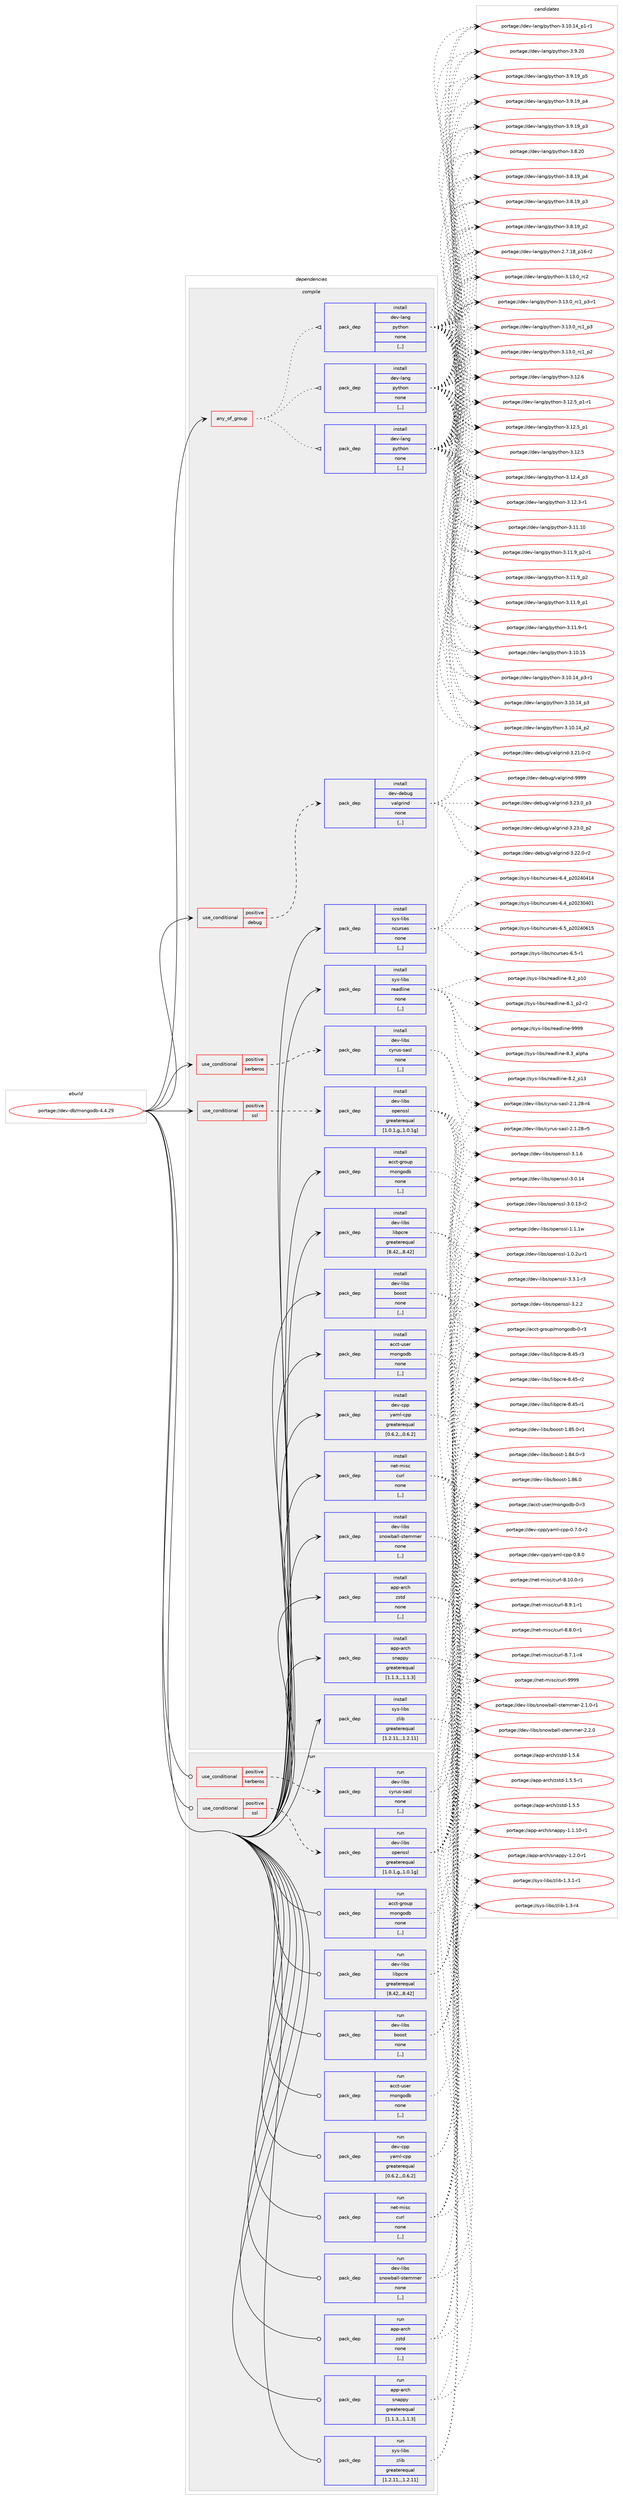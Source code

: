 digraph prolog {

# *************
# Graph options
# *************

newrank=true;
concentrate=true;
compound=true;
graph [rankdir=LR,fontname=Helvetica,fontsize=10,ranksep=1.5];#, ranksep=2.5, nodesep=0.2];
edge  [arrowhead=vee];
node  [fontname=Helvetica,fontsize=10];

# **********
# The ebuild
# **********

subgraph cluster_leftcol {
color=gray;
label=<<i>ebuild</i>>;
id [label="portage://dev-db/mongodb-4.4.29", color=red, width=4, href="../dev-db/mongodb-4.4.29.svg"];
}

# ****************
# The dependencies
# ****************

subgraph cluster_midcol {
color=gray;
label=<<i>dependencies</i>>;
subgraph cluster_compile {
fillcolor="#eeeeee";
style=filled;
label=<<i>compile</i>>;
subgraph any4235 {
dependency561115 [label=<<TABLE BORDER="0" CELLBORDER="1" CELLSPACING="0" CELLPADDING="4"><TR><TD CELLPADDING="10">any_of_group</TD></TR></TABLE>>, shape=none, color=red];subgraph pack408961 {
dependency561116 [label=<<TABLE BORDER="0" CELLBORDER="1" CELLSPACING="0" CELLPADDING="4" WIDTH="220"><TR><TD ROWSPAN="6" CELLPADDING="30">pack_dep</TD></TR><TR><TD WIDTH="110">install</TD></TR><TR><TD>dev-lang</TD></TR><TR><TD>python</TD></TR><TR><TD>none</TD></TR><TR><TD>[,,]</TD></TR></TABLE>>, shape=none, color=blue];
}
dependency561115:e -> dependency561116:w [weight=20,style="dotted",arrowhead="oinv"];
subgraph pack408962 {
dependency561117 [label=<<TABLE BORDER="0" CELLBORDER="1" CELLSPACING="0" CELLPADDING="4" WIDTH="220"><TR><TD ROWSPAN="6" CELLPADDING="30">pack_dep</TD></TR><TR><TD WIDTH="110">install</TD></TR><TR><TD>dev-lang</TD></TR><TR><TD>python</TD></TR><TR><TD>none</TD></TR><TR><TD>[,,]</TD></TR></TABLE>>, shape=none, color=blue];
}
dependency561115:e -> dependency561117:w [weight=20,style="dotted",arrowhead="oinv"];
subgraph pack408963 {
dependency561118 [label=<<TABLE BORDER="0" CELLBORDER="1" CELLSPACING="0" CELLPADDING="4" WIDTH="220"><TR><TD ROWSPAN="6" CELLPADDING="30">pack_dep</TD></TR><TR><TD WIDTH="110">install</TD></TR><TR><TD>dev-lang</TD></TR><TR><TD>python</TD></TR><TR><TD>none</TD></TR><TR><TD>[,,]</TD></TR></TABLE>>, shape=none, color=blue];
}
dependency561115:e -> dependency561118:w [weight=20,style="dotted",arrowhead="oinv"];
}
id:e -> dependency561115:w [weight=20,style="solid",arrowhead="vee"];
subgraph cond147619 {
dependency561119 [label=<<TABLE BORDER="0" CELLBORDER="1" CELLSPACING="0" CELLPADDING="4"><TR><TD ROWSPAN="3" CELLPADDING="10">use_conditional</TD></TR><TR><TD>positive</TD></TR><TR><TD>debug</TD></TR></TABLE>>, shape=none, color=red];
subgraph pack408964 {
dependency561120 [label=<<TABLE BORDER="0" CELLBORDER="1" CELLSPACING="0" CELLPADDING="4" WIDTH="220"><TR><TD ROWSPAN="6" CELLPADDING="30">pack_dep</TD></TR><TR><TD WIDTH="110">install</TD></TR><TR><TD>dev-debug</TD></TR><TR><TD>valgrind</TD></TR><TR><TD>none</TD></TR><TR><TD>[,,]</TD></TR></TABLE>>, shape=none, color=blue];
}
dependency561119:e -> dependency561120:w [weight=20,style="dashed",arrowhead="vee"];
}
id:e -> dependency561119:w [weight=20,style="solid",arrowhead="vee"];
subgraph cond147620 {
dependency561121 [label=<<TABLE BORDER="0" CELLBORDER="1" CELLSPACING="0" CELLPADDING="4"><TR><TD ROWSPAN="3" CELLPADDING="10">use_conditional</TD></TR><TR><TD>positive</TD></TR><TR><TD>kerberos</TD></TR></TABLE>>, shape=none, color=red];
subgraph pack408965 {
dependency561122 [label=<<TABLE BORDER="0" CELLBORDER="1" CELLSPACING="0" CELLPADDING="4" WIDTH="220"><TR><TD ROWSPAN="6" CELLPADDING="30">pack_dep</TD></TR><TR><TD WIDTH="110">install</TD></TR><TR><TD>dev-libs</TD></TR><TR><TD>cyrus-sasl</TD></TR><TR><TD>none</TD></TR><TR><TD>[,,]</TD></TR></TABLE>>, shape=none, color=blue];
}
dependency561121:e -> dependency561122:w [weight=20,style="dashed",arrowhead="vee"];
}
id:e -> dependency561121:w [weight=20,style="solid",arrowhead="vee"];
subgraph cond147621 {
dependency561123 [label=<<TABLE BORDER="0" CELLBORDER="1" CELLSPACING="0" CELLPADDING="4"><TR><TD ROWSPAN="3" CELLPADDING="10">use_conditional</TD></TR><TR><TD>positive</TD></TR><TR><TD>ssl</TD></TR></TABLE>>, shape=none, color=red];
subgraph pack408966 {
dependency561124 [label=<<TABLE BORDER="0" CELLBORDER="1" CELLSPACING="0" CELLPADDING="4" WIDTH="220"><TR><TD ROWSPAN="6" CELLPADDING="30">pack_dep</TD></TR><TR><TD WIDTH="110">install</TD></TR><TR><TD>dev-libs</TD></TR><TR><TD>openssl</TD></TR><TR><TD>greaterequal</TD></TR><TR><TD>[1.0.1,g,,1.0.1g]</TD></TR></TABLE>>, shape=none, color=blue];
}
dependency561123:e -> dependency561124:w [weight=20,style="dashed",arrowhead="vee"];
}
id:e -> dependency561123:w [weight=20,style="solid",arrowhead="vee"];
subgraph pack408967 {
dependency561125 [label=<<TABLE BORDER="0" CELLBORDER="1" CELLSPACING="0" CELLPADDING="4" WIDTH="220"><TR><TD ROWSPAN="6" CELLPADDING="30">pack_dep</TD></TR><TR><TD WIDTH="110">install</TD></TR><TR><TD>acct-group</TD></TR><TR><TD>mongodb</TD></TR><TR><TD>none</TD></TR><TR><TD>[,,]</TD></TR></TABLE>>, shape=none, color=blue];
}
id:e -> dependency561125:w [weight=20,style="solid",arrowhead="vee"];
subgraph pack408968 {
dependency561126 [label=<<TABLE BORDER="0" CELLBORDER="1" CELLSPACING="0" CELLPADDING="4" WIDTH="220"><TR><TD ROWSPAN="6" CELLPADDING="30">pack_dep</TD></TR><TR><TD WIDTH="110">install</TD></TR><TR><TD>acct-user</TD></TR><TR><TD>mongodb</TD></TR><TR><TD>none</TD></TR><TR><TD>[,,]</TD></TR></TABLE>>, shape=none, color=blue];
}
id:e -> dependency561126:w [weight=20,style="solid",arrowhead="vee"];
subgraph pack408969 {
dependency561127 [label=<<TABLE BORDER="0" CELLBORDER="1" CELLSPACING="0" CELLPADDING="4" WIDTH="220"><TR><TD ROWSPAN="6" CELLPADDING="30">pack_dep</TD></TR><TR><TD WIDTH="110">install</TD></TR><TR><TD>app-arch</TD></TR><TR><TD>snappy</TD></TR><TR><TD>greaterequal</TD></TR><TR><TD>[1.1.3,,,1.1.3]</TD></TR></TABLE>>, shape=none, color=blue];
}
id:e -> dependency561127:w [weight=20,style="solid",arrowhead="vee"];
subgraph pack408970 {
dependency561128 [label=<<TABLE BORDER="0" CELLBORDER="1" CELLSPACING="0" CELLPADDING="4" WIDTH="220"><TR><TD ROWSPAN="6" CELLPADDING="30">pack_dep</TD></TR><TR><TD WIDTH="110">install</TD></TR><TR><TD>app-arch</TD></TR><TR><TD>zstd</TD></TR><TR><TD>none</TD></TR><TR><TD>[,,]</TD></TR></TABLE>>, shape=none, color=blue];
}
id:e -> dependency561128:w [weight=20,style="solid",arrowhead="vee"];
subgraph pack408971 {
dependency561129 [label=<<TABLE BORDER="0" CELLBORDER="1" CELLSPACING="0" CELLPADDING="4" WIDTH="220"><TR><TD ROWSPAN="6" CELLPADDING="30">pack_dep</TD></TR><TR><TD WIDTH="110">install</TD></TR><TR><TD>dev-cpp</TD></TR><TR><TD>yaml-cpp</TD></TR><TR><TD>greaterequal</TD></TR><TR><TD>[0.6.2,,,0.6.2]</TD></TR></TABLE>>, shape=none, color=blue];
}
id:e -> dependency561129:w [weight=20,style="solid",arrowhead="vee"];
subgraph pack408972 {
dependency561130 [label=<<TABLE BORDER="0" CELLBORDER="1" CELLSPACING="0" CELLPADDING="4" WIDTH="220"><TR><TD ROWSPAN="6" CELLPADDING="30">pack_dep</TD></TR><TR><TD WIDTH="110">install</TD></TR><TR><TD>dev-libs</TD></TR><TR><TD>boost</TD></TR><TR><TD>none</TD></TR><TR><TD>[,,]</TD></TR></TABLE>>, shape=none, color=blue];
}
id:e -> dependency561130:w [weight=20,style="solid",arrowhead="vee"];
subgraph pack408973 {
dependency561131 [label=<<TABLE BORDER="0" CELLBORDER="1" CELLSPACING="0" CELLPADDING="4" WIDTH="220"><TR><TD ROWSPAN="6" CELLPADDING="30">pack_dep</TD></TR><TR><TD WIDTH="110">install</TD></TR><TR><TD>dev-libs</TD></TR><TR><TD>libpcre</TD></TR><TR><TD>greaterequal</TD></TR><TR><TD>[8.42,,,8.42]</TD></TR></TABLE>>, shape=none, color=blue];
}
id:e -> dependency561131:w [weight=20,style="solid",arrowhead="vee"];
subgraph pack408974 {
dependency561132 [label=<<TABLE BORDER="0" CELLBORDER="1" CELLSPACING="0" CELLPADDING="4" WIDTH="220"><TR><TD ROWSPAN="6" CELLPADDING="30">pack_dep</TD></TR><TR><TD WIDTH="110">install</TD></TR><TR><TD>dev-libs</TD></TR><TR><TD>snowball-stemmer</TD></TR><TR><TD>none</TD></TR><TR><TD>[,,]</TD></TR></TABLE>>, shape=none, color=blue];
}
id:e -> dependency561132:w [weight=20,style="solid",arrowhead="vee"];
subgraph pack408975 {
dependency561133 [label=<<TABLE BORDER="0" CELLBORDER="1" CELLSPACING="0" CELLPADDING="4" WIDTH="220"><TR><TD ROWSPAN="6" CELLPADDING="30">pack_dep</TD></TR><TR><TD WIDTH="110">install</TD></TR><TR><TD>net-misc</TD></TR><TR><TD>curl</TD></TR><TR><TD>none</TD></TR><TR><TD>[,,]</TD></TR></TABLE>>, shape=none, color=blue];
}
id:e -> dependency561133:w [weight=20,style="solid",arrowhead="vee"];
subgraph pack408976 {
dependency561134 [label=<<TABLE BORDER="0" CELLBORDER="1" CELLSPACING="0" CELLPADDING="4" WIDTH="220"><TR><TD ROWSPAN="6" CELLPADDING="30">pack_dep</TD></TR><TR><TD WIDTH="110">install</TD></TR><TR><TD>sys-libs</TD></TR><TR><TD>ncurses</TD></TR><TR><TD>none</TD></TR><TR><TD>[,,]</TD></TR></TABLE>>, shape=none, color=blue];
}
id:e -> dependency561134:w [weight=20,style="solid",arrowhead="vee"];
subgraph pack408977 {
dependency561135 [label=<<TABLE BORDER="0" CELLBORDER="1" CELLSPACING="0" CELLPADDING="4" WIDTH="220"><TR><TD ROWSPAN="6" CELLPADDING="30">pack_dep</TD></TR><TR><TD WIDTH="110">install</TD></TR><TR><TD>sys-libs</TD></TR><TR><TD>readline</TD></TR><TR><TD>none</TD></TR><TR><TD>[,,]</TD></TR></TABLE>>, shape=none, color=blue];
}
id:e -> dependency561135:w [weight=20,style="solid",arrowhead="vee"];
subgraph pack408978 {
dependency561136 [label=<<TABLE BORDER="0" CELLBORDER="1" CELLSPACING="0" CELLPADDING="4" WIDTH="220"><TR><TD ROWSPAN="6" CELLPADDING="30">pack_dep</TD></TR><TR><TD WIDTH="110">install</TD></TR><TR><TD>sys-libs</TD></TR><TR><TD>zlib</TD></TR><TR><TD>greaterequal</TD></TR><TR><TD>[1.2.11,,,1.2.11]</TD></TR></TABLE>>, shape=none, color=blue];
}
id:e -> dependency561136:w [weight=20,style="solid",arrowhead="vee"];
}
subgraph cluster_compileandrun {
fillcolor="#eeeeee";
style=filled;
label=<<i>compile and run</i>>;
}
subgraph cluster_run {
fillcolor="#eeeeee";
style=filled;
label=<<i>run</i>>;
subgraph cond147622 {
dependency561137 [label=<<TABLE BORDER="0" CELLBORDER="1" CELLSPACING="0" CELLPADDING="4"><TR><TD ROWSPAN="3" CELLPADDING="10">use_conditional</TD></TR><TR><TD>positive</TD></TR><TR><TD>kerberos</TD></TR></TABLE>>, shape=none, color=red];
subgraph pack408979 {
dependency561138 [label=<<TABLE BORDER="0" CELLBORDER="1" CELLSPACING="0" CELLPADDING="4" WIDTH="220"><TR><TD ROWSPAN="6" CELLPADDING="30">pack_dep</TD></TR><TR><TD WIDTH="110">run</TD></TR><TR><TD>dev-libs</TD></TR><TR><TD>cyrus-sasl</TD></TR><TR><TD>none</TD></TR><TR><TD>[,,]</TD></TR></TABLE>>, shape=none, color=blue];
}
dependency561137:e -> dependency561138:w [weight=20,style="dashed",arrowhead="vee"];
}
id:e -> dependency561137:w [weight=20,style="solid",arrowhead="odot"];
subgraph cond147623 {
dependency561139 [label=<<TABLE BORDER="0" CELLBORDER="1" CELLSPACING="0" CELLPADDING="4"><TR><TD ROWSPAN="3" CELLPADDING="10">use_conditional</TD></TR><TR><TD>positive</TD></TR><TR><TD>ssl</TD></TR></TABLE>>, shape=none, color=red];
subgraph pack408980 {
dependency561140 [label=<<TABLE BORDER="0" CELLBORDER="1" CELLSPACING="0" CELLPADDING="4" WIDTH="220"><TR><TD ROWSPAN="6" CELLPADDING="30">pack_dep</TD></TR><TR><TD WIDTH="110">run</TD></TR><TR><TD>dev-libs</TD></TR><TR><TD>openssl</TD></TR><TR><TD>greaterequal</TD></TR><TR><TD>[1.0.1,g,,1.0.1g]</TD></TR></TABLE>>, shape=none, color=blue];
}
dependency561139:e -> dependency561140:w [weight=20,style="dashed",arrowhead="vee"];
}
id:e -> dependency561139:w [weight=20,style="solid",arrowhead="odot"];
subgraph pack408981 {
dependency561141 [label=<<TABLE BORDER="0" CELLBORDER="1" CELLSPACING="0" CELLPADDING="4" WIDTH="220"><TR><TD ROWSPAN="6" CELLPADDING="30">pack_dep</TD></TR><TR><TD WIDTH="110">run</TD></TR><TR><TD>acct-group</TD></TR><TR><TD>mongodb</TD></TR><TR><TD>none</TD></TR><TR><TD>[,,]</TD></TR></TABLE>>, shape=none, color=blue];
}
id:e -> dependency561141:w [weight=20,style="solid",arrowhead="odot"];
subgraph pack408982 {
dependency561142 [label=<<TABLE BORDER="0" CELLBORDER="1" CELLSPACING="0" CELLPADDING="4" WIDTH="220"><TR><TD ROWSPAN="6" CELLPADDING="30">pack_dep</TD></TR><TR><TD WIDTH="110">run</TD></TR><TR><TD>acct-user</TD></TR><TR><TD>mongodb</TD></TR><TR><TD>none</TD></TR><TR><TD>[,,]</TD></TR></TABLE>>, shape=none, color=blue];
}
id:e -> dependency561142:w [weight=20,style="solid",arrowhead="odot"];
subgraph pack408983 {
dependency561143 [label=<<TABLE BORDER="0" CELLBORDER="1" CELLSPACING="0" CELLPADDING="4" WIDTH="220"><TR><TD ROWSPAN="6" CELLPADDING="30">pack_dep</TD></TR><TR><TD WIDTH="110">run</TD></TR><TR><TD>app-arch</TD></TR><TR><TD>snappy</TD></TR><TR><TD>greaterequal</TD></TR><TR><TD>[1.1.3,,,1.1.3]</TD></TR></TABLE>>, shape=none, color=blue];
}
id:e -> dependency561143:w [weight=20,style="solid",arrowhead="odot"];
subgraph pack408984 {
dependency561144 [label=<<TABLE BORDER="0" CELLBORDER="1" CELLSPACING="0" CELLPADDING="4" WIDTH="220"><TR><TD ROWSPAN="6" CELLPADDING="30">pack_dep</TD></TR><TR><TD WIDTH="110">run</TD></TR><TR><TD>app-arch</TD></TR><TR><TD>zstd</TD></TR><TR><TD>none</TD></TR><TR><TD>[,,]</TD></TR></TABLE>>, shape=none, color=blue];
}
id:e -> dependency561144:w [weight=20,style="solid",arrowhead="odot"];
subgraph pack408985 {
dependency561145 [label=<<TABLE BORDER="0" CELLBORDER="1" CELLSPACING="0" CELLPADDING="4" WIDTH="220"><TR><TD ROWSPAN="6" CELLPADDING="30">pack_dep</TD></TR><TR><TD WIDTH="110">run</TD></TR><TR><TD>dev-cpp</TD></TR><TR><TD>yaml-cpp</TD></TR><TR><TD>greaterequal</TD></TR><TR><TD>[0.6.2,,,0.6.2]</TD></TR></TABLE>>, shape=none, color=blue];
}
id:e -> dependency561145:w [weight=20,style="solid",arrowhead="odot"];
subgraph pack408986 {
dependency561146 [label=<<TABLE BORDER="0" CELLBORDER="1" CELLSPACING="0" CELLPADDING="4" WIDTH="220"><TR><TD ROWSPAN="6" CELLPADDING="30">pack_dep</TD></TR><TR><TD WIDTH="110">run</TD></TR><TR><TD>dev-libs</TD></TR><TR><TD>boost</TD></TR><TR><TD>none</TD></TR><TR><TD>[,,]</TD></TR></TABLE>>, shape=none, color=blue];
}
id:e -> dependency561146:w [weight=20,style="solid",arrowhead="odot"];
subgraph pack408987 {
dependency561147 [label=<<TABLE BORDER="0" CELLBORDER="1" CELLSPACING="0" CELLPADDING="4" WIDTH="220"><TR><TD ROWSPAN="6" CELLPADDING="30">pack_dep</TD></TR><TR><TD WIDTH="110">run</TD></TR><TR><TD>dev-libs</TD></TR><TR><TD>libpcre</TD></TR><TR><TD>greaterequal</TD></TR><TR><TD>[8.42,,,8.42]</TD></TR></TABLE>>, shape=none, color=blue];
}
id:e -> dependency561147:w [weight=20,style="solid",arrowhead="odot"];
subgraph pack408988 {
dependency561148 [label=<<TABLE BORDER="0" CELLBORDER="1" CELLSPACING="0" CELLPADDING="4" WIDTH="220"><TR><TD ROWSPAN="6" CELLPADDING="30">pack_dep</TD></TR><TR><TD WIDTH="110">run</TD></TR><TR><TD>dev-libs</TD></TR><TR><TD>snowball-stemmer</TD></TR><TR><TD>none</TD></TR><TR><TD>[,,]</TD></TR></TABLE>>, shape=none, color=blue];
}
id:e -> dependency561148:w [weight=20,style="solid",arrowhead="odot"];
subgraph pack408989 {
dependency561149 [label=<<TABLE BORDER="0" CELLBORDER="1" CELLSPACING="0" CELLPADDING="4" WIDTH="220"><TR><TD ROWSPAN="6" CELLPADDING="30">pack_dep</TD></TR><TR><TD WIDTH="110">run</TD></TR><TR><TD>net-misc</TD></TR><TR><TD>curl</TD></TR><TR><TD>none</TD></TR><TR><TD>[,,]</TD></TR></TABLE>>, shape=none, color=blue];
}
id:e -> dependency561149:w [weight=20,style="solid",arrowhead="odot"];
subgraph pack408990 {
dependency561150 [label=<<TABLE BORDER="0" CELLBORDER="1" CELLSPACING="0" CELLPADDING="4" WIDTH="220"><TR><TD ROWSPAN="6" CELLPADDING="30">pack_dep</TD></TR><TR><TD WIDTH="110">run</TD></TR><TR><TD>sys-libs</TD></TR><TR><TD>zlib</TD></TR><TR><TD>greaterequal</TD></TR><TR><TD>[1.2.11,,,1.2.11]</TD></TR></TABLE>>, shape=none, color=blue];
}
id:e -> dependency561150:w [weight=20,style="solid",arrowhead="odot"];
}
}

# **************
# The candidates
# **************

subgraph cluster_choices {
rank=same;
color=gray;
label=<<i>candidates</i>>;

subgraph choice408961 {
color=black;
nodesep=1;
choice10010111845108971101034711212111610411111045514649514648951149950 [label="portage://dev-lang/python-3.13.0_rc2", color=red, width=4,href="../dev-lang/python-3.13.0_rc2.svg"];
choice1001011184510897110103471121211161041111104551464951464895114994995112514511449 [label="portage://dev-lang/python-3.13.0_rc1_p3-r1", color=red, width=4,href="../dev-lang/python-3.13.0_rc1_p3-r1.svg"];
choice100101118451089711010347112121116104111110455146495146489511499499511251 [label="portage://dev-lang/python-3.13.0_rc1_p3", color=red, width=4,href="../dev-lang/python-3.13.0_rc1_p3.svg"];
choice100101118451089711010347112121116104111110455146495146489511499499511250 [label="portage://dev-lang/python-3.13.0_rc1_p2", color=red, width=4,href="../dev-lang/python-3.13.0_rc1_p2.svg"];
choice10010111845108971101034711212111610411111045514649504654 [label="portage://dev-lang/python-3.12.6", color=red, width=4,href="../dev-lang/python-3.12.6.svg"];
choice1001011184510897110103471121211161041111104551464950465395112494511449 [label="portage://dev-lang/python-3.12.5_p1-r1", color=red, width=4,href="../dev-lang/python-3.12.5_p1-r1.svg"];
choice100101118451089711010347112121116104111110455146495046539511249 [label="portage://dev-lang/python-3.12.5_p1", color=red, width=4,href="../dev-lang/python-3.12.5_p1.svg"];
choice10010111845108971101034711212111610411111045514649504653 [label="portage://dev-lang/python-3.12.5", color=red, width=4,href="../dev-lang/python-3.12.5.svg"];
choice100101118451089711010347112121116104111110455146495046529511251 [label="portage://dev-lang/python-3.12.4_p3", color=red, width=4,href="../dev-lang/python-3.12.4_p3.svg"];
choice100101118451089711010347112121116104111110455146495046514511449 [label="portage://dev-lang/python-3.12.3-r1", color=red, width=4,href="../dev-lang/python-3.12.3-r1.svg"];
choice1001011184510897110103471121211161041111104551464949464948 [label="portage://dev-lang/python-3.11.10", color=red, width=4,href="../dev-lang/python-3.11.10.svg"];
choice1001011184510897110103471121211161041111104551464949465795112504511449 [label="portage://dev-lang/python-3.11.9_p2-r1", color=red, width=4,href="../dev-lang/python-3.11.9_p2-r1.svg"];
choice100101118451089711010347112121116104111110455146494946579511250 [label="portage://dev-lang/python-3.11.9_p2", color=red, width=4,href="../dev-lang/python-3.11.9_p2.svg"];
choice100101118451089711010347112121116104111110455146494946579511249 [label="portage://dev-lang/python-3.11.9_p1", color=red, width=4,href="../dev-lang/python-3.11.9_p1.svg"];
choice100101118451089711010347112121116104111110455146494946574511449 [label="portage://dev-lang/python-3.11.9-r1", color=red, width=4,href="../dev-lang/python-3.11.9-r1.svg"];
choice1001011184510897110103471121211161041111104551464948464953 [label="portage://dev-lang/python-3.10.15", color=red, width=4,href="../dev-lang/python-3.10.15.svg"];
choice100101118451089711010347112121116104111110455146494846495295112514511449 [label="portage://dev-lang/python-3.10.14_p3-r1", color=red, width=4,href="../dev-lang/python-3.10.14_p3-r1.svg"];
choice10010111845108971101034711212111610411111045514649484649529511251 [label="portage://dev-lang/python-3.10.14_p3", color=red, width=4,href="../dev-lang/python-3.10.14_p3.svg"];
choice10010111845108971101034711212111610411111045514649484649529511250 [label="portage://dev-lang/python-3.10.14_p2", color=red, width=4,href="../dev-lang/python-3.10.14_p2.svg"];
choice100101118451089711010347112121116104111110455146494846495295112494511449 [label="portage://dev-lang/python-3.10.14_p1-r1", color=red, width=4,href="../dev-lang/python-3.10.14_p1-r1.svg"];
choice10010111845108971101034711212111610411111045514657465048 [label="portage://dev-lang/python-3.9.20", color=red, width=4,href="../dev-lang/python-3.9.20.svg"];
choice100101118451089711010347112121116104111110455146574649579511253 [label="portage://dev-lang/python-3.9.19_p5", color=red, width=4,href="../dev-lang/python-3.9.19_p5.svg"];
choice100101118451089711010347112121116104111110455146574649579511252 [label="portage://dev-lang/python-3.9.19_p4", color=red, width=4,href="../dev-lang/python-3.9.19_p4.svg"];
choice100101118451089711010347112121116104111110455146574649579511251 [label="portage://dev-lang/python-3.9.19_p3", color=red, width=4,href="../dev-lang/python-3.9.19_p3.svg"];
choice10010111845108971101034711212111610411111045514656465048 [label="portage://dev-lang/python-3.8.20", color=red, width=4,href="../dev-lang/python-3.8.20.svg"];
choice100101118451089711010347112121116104111110455146564649579511252 [label="portage://dev-lang/python-3.8.19_p4", color=red, width=4,href="../dev-lang/python-3.8.19_p4.svg"];
choice100101118451089711010347112121116104111110455146564649579511251 [label="portage://dev-lang/python-3.8.19_p3", color=red, width=4,href="../dev-lang/python-3.8.19_p3.svg"];
choice100101118451089711010347112121116104111110455146564649579511250 [label="portage://dev-lang/python-3.8.19_p2", color=red, width=4,href="../dev-lang/python-3.8.19_p2.svg"];
choice100101118451089711010347112121116104111110455046554649569511249544511450 [label="portage://dev-lang/python-2.7.18_p16-r2", color=red, width=4,href="../dev-lang/python-2.7.18_p16-r2.svg"];
dependency561116:e -> choice10010111845108971101034711212111610411111045514649514648951149950:w [style=dotted,weight="100"];
dependency561116:e -> choice1001011184510897110103471121211161041111104551464951464895114994995112514511449:w [style=dotted,weight="100"];
dependency561116:e -> choice100101118451089711010347112121116104111110455146495146489511499499511251:w [style=dotted,weight="100"];
dependency561116:e -> choice100101118451089711010347112121116104111110455146495146489511499499511250:w [style=dotted,weight="100"];
dependency561116:e -> choice10010111845108971101034711212111610411111045514649504654:w [style=dotted,weight="100"];
dependency561116:e -> choice1001011184510897110103471121211161041111104551464950465395112494511449:w [style=dotted,weight="100"];
dependency561116:e -> choice100101118451089711010347112121116104111110455146495046539511249:w [style=dotted,weight="100"];
dependency561116:e -> choice10010111845108971101034711212111610411111045514649504653:w [style=dotted,weight="100"];
dependency561116:e -> choice100101118451089711010347112121116104111110455146495046529511251:w [style=dotted,weight="100"];
dependency561116:e -> choice100101118451089711010347112121116104111110455146495046514511449:w [style=dotted,weight="100"];
dependency561116:e -> choice1001011184510897110103471121211161041111104551464949464948:w [style=dotted,weight="100"];
dependency561116:e -> choice1001011184510897110103471121211161041111104551464949465795112504511449:w [style=dotted,weight="100"];
dependency561116:e -> choice100101118451089711010347112121116104111110455146494946579511250:w [style=dotted,weight="100"];
dependency561116:e -> choice100101118451089711010347112121116104111110455146494946579511249:w [style=dotted,weight="100"];
dependency561116:e -> choice100101118451089711010347112121116104111110455146494946574511449:w [style=dotted,weight="100"];
dependency561116:e -> choice1001011184510897110103471121211161041111104551464948464953:w [style=dotted,weight="100"];
dependency561116:e -> choice100101118451089711010347112121116104111110455146494846495295112514511449:w [style=dotted,weight="100"];
dependency561116:e -> choice10010111845108971101034711212111610411111045514649484649529511251:w [style=dotted,weight="100"];
dependency561116:e -> choice10010111845108971101034711212111610411111045514649484649529511250:w [style=dotted,weight="100"];
dependency561116:e -> choice100101118451089711010347112121116104111110455146494846495295112494511449:w [style=dotted,weight="100"];
dependency561116:e -> choice10010111845108971101034711212111610411111045514657465048:w [style=dotted,weight="100"];
dependency561116:e -> choice100101118451089711010347112121116104111110455146574649579511253:w [style=dotted,weight="100"];
dependency561116:e -> choice100101118451089711010347112121116104111110455146574649579511252:w [style=dotted,weight="100"];
dependency561116:e -> choice100101118451089711010347112121116104111110455146574649579511251:w [style=dotted,weight="100"];
dependency561116:e -> choice10010111845108971101034711212111610411111045514656465048:w [style=dotted,weight="100"];
dependency561116:e -> choice100101118451089711010347112121116104111110455146564649579511252:w [style=dotted,weight="100"];
dependency561116:e -> choice100101118451089711010347112121116104111110455146564649579511251:w [style=dotted,weight="100"];
dependency561116:e -> choice100101118451089711010347112121116104111110455146564649579511250:w [style=dotted,weight="100"];
dependency561116:e -> choice100101118451089711010347112121116104111110455046554649569511249544511450:w [style=dotted,weight="100"];
}
subgraph choice408962 {
color=black;
nodesep=1;
choice10010111845108971101034711212111610411111045514649514648951149950 [label="portage://dev-lang/python-3.13.0_rc2", color=red, width=4,href="../dev-lang/python-3.13.0_rc2.svg"];
choice1001011184510897110103471121211161041111104551464951464895114994995112514511449 [label="portage://dev-lang/python-3.13.0_rc1_p3-r1", color=red, width=4,href="../dev-lang/python-3.13.0_rc1_p3-r1.svg"];
choice100101118451089711010347112121116104111110455146495146489511499499511251 [label="portage://dev-lang/python-3.13.0_rc1_p3", color=red, width=4,href="../dev-lang/python-3.13.0_rc1_p3.svg"];
choice100101118451089711010347112121116104111110455146495146489511499499511250 [label="portage://dev-lang/python-3.13.0_rc1_p2", color=red, width=4,href="../dev-lang/python-3.13.0_rc1_p2.svg"];
choice10010111845108971101034711212111610411111045514649504654 [label="portage://dev-lang/python-3.12.6", color=red, width=4,href="../dev-lang/python-3.12.6.svg"];
choice1001011184510897110103471121211161041111104551464950465395112494511449 [label="portage://dev-lang/python-3.12.5_p1-r1", color=red, width=4,href="../dev-lang/python-3.12.5_p1-r1.svg"];
choice100101118451089711010347112121116104111110455146495046539511249 [label="portage://dev-lang/python-3.12.5_p1", color=red, width=4,href="../dev-lang/python-3.12.5_p1.svg"];
choice10010111845108971101034711212111610411111045514649504653 [label="portage://dev-lang/python-3.12.5", color=red, width=4,href="../dev-lang/python-3.12.5.svg"];
choice100101118451089711010347112121116104111110455146495046529511251 [label="portage://dev-lang/python-3.12.4_p3", color=red, width=4,href="../dev-lang/python-3.12.4_p3.svg"];
choice100101118451089711010347112121116104111110455146495046514511449 [label="portage://dev-lang/python-3.12.3-r1", color=red, width=4,href="../dev-lang/python-3.12.3-r1.svg"];
choice1001011184510897110103471121211161041111104551464949464948 [label="portage://dev-lang/python-3.11.10", color=red, width=4,href="../dev-lang/python-3.11.10.svg"];
choice1001011184510897110103471121211161041111104551464949465795112504511449 [label="portage://dev-lang/python-3.11.9_p2-r1", color=red, width=4,href="../dev-lang/python-3.11.9_p2-r1.svg"];
choice100101118451089711010347112121116104111110455146494946579511250 [label="portage://dev-lang/python-3.11.9_p2", color=red, width=4,href="../dev-lang/python-3.11.9_p2.svg"];
choice100101118451089711010347112121116104111110455146494946579511249 [label="portage://dev-lang/python-3.11.9_p1", color=red, width=4,href="../dev-lang/python-3.11.9_p1.svg"];
choice100101118451089711010347112121116104111110455146494946574511449 [label="portage://dev-lang/python-3.11.9-r1", color=red, width=4,href="../dev-lang/python-3.11.9-r1.svg"];
choice1001011184510897110103471121211161041111104551464948464953 [label="portage://dev-lang/python-3.10.15", color=red, width=4,href="../dev-lang/python-3.10.15.svg"];
choice100101118451089711010347112121116104111110455146494846495295112514511449 [label="portage://dev-lang/python-3.10.14_p3-r1", color=red, width=4,href="../dev-lang/python-3.10.14_p3-r1.svg"];
choice10010111845108971101034711212111610411111045514649484649529511251 [label="portage://dev-lang/python-3.10.14_p3", color=red, width=4,href="../dev-lang/python-3.10.14_p3.svg"];
choice10010111845108971101034711212111610411111045514649484649529511250 [label="portage://dev-lang/python-3.10.14_p2", color=red, width=4,href="../dev-lang/python-3.10.14_p2.svg"];
choice100101118451089711010347112121116104111110455146494846495295112494511449 [label="portage://dev-lang/python-3.10.14_p1-r1", color=red, width=4,href="../dev-lang/python-3.10.14_p1-r1.svg"];
choice10010111845108971101034711212111610411111045514657465048 [label="portage://dev-lang/python-3.9.20", color=red, width=4,href="../dev-lang/python-3.9.20.svg"];
choice100101118451089711010347112121116104111110455146574649579511253 [label="portage://dev-lang/python-3.9.19_p5", color=red, width=4,href="../dev-lang/python-3.9.19_p5.svg"];
choice100101118451089711010347112121116104111110455146574649579511252 [label="portage://dev-lang/python-3.9.19_p4", color=red, width=4,href="../dev-lang/python-3.9.19_p4.svg"];
choice100101118451089711010347112121116104111110455146574649579511251 [label="portage://dev-lang/python-3.9.19_p3", color=red, width=4,href="../dev-lang/python-3.9.19_p3.svg"];
choice10010111845108971101034711212111610411111045514656465048 [label="portage://dev-lang/python-3.8.20", color=red, width=4,href="../dev-lang/python-3.8.20.svg"];
choice100101118451089711010347112121116104111110455146564649579511252 [label="portage://dev-lang/python-3.8.19_p4", color=red, width=4,href="../dev-lang/python-3.8.19_p4.svg"];
choice100101118451089711010347112121116104111110455146564649579511251 [label="portage://dev-lang/python-3.8.19_p3", color=red, width=4,href="../dev-lang/python-3.8.19_p3.svg"];
choice100101118451089711010347112121116104111110455146564649579511250 [label="portage://dev-lang/python-3.8.19_p2", color=red, width=4,href="../dev-lang/python-3.8.19_p2.svg"];
choice100101118451089711010347112121116104111110455046554649569511249544511450 [label="portage://dev-lang/python-2.7.18_p16-r2", color=red, width=4,href="../dev-lang/python-2.7.18_p16-r2.svg"];
dependency561117:e -> choice10010111845108971101034711212111610411111045514649514648951149950:w [style=dotted,weight="100"];
dependency561117:e -> choice1001011184510897110103471121211161041111104551464951464895114994995112514511449:w [style=dotted,weight="100"];
dependency561117:e -> choice100101118451089711010347112121116104111110455146495146489511499499511251:w [style=dotted,weight="100"];
dependency561117:e -> choice100101118451089711010347112121116104111110455146495146489511499499511250:w [style=dotted,weight="100"];
dependency561117:e -> choice10010111845108971101034711212111610411111045514649504654:w [style=dotted,weight="100"];
dependency561117:e -> choice1001011184510897110103471121211161041111104551464950465395112494511449:w [style=dotted,weight="100"];
dependency561117:e -> choice100101118451089711010347112121116104111110455146495046539511249:w [style=dotted,weight="100"];
dependency561117:e -> choice10010111845108971101034711212111610411111045514649504653:w [style=dotted,weight="100"];
dependency561117:e -> choice100101118451089711010347112121116104111110455146495046529511251:w [style=dotted,weight="100"];
dependency561117:e -> choice100101118451089711010347112121116104111110455146495046514511449:w [style=dotted,weight="100"];
dependency561117:e -> choice1001011184510897110103471121211161041111104551464949464948:w [style=dotted,weight="100"];
dependency561117:e -> choice1001011184510897110103471121211161041111104551464949465795112504511449:w [style=dotted,weight="100"];
dependency561117:e -> choice100101118451089711010347112121116104111110455146494946579511250:w [style=dotted,weight="100"];
dependency561117:e -> choice100101118451089711010347112121116104111110455146494946579511249:w [style=dotted,weight="100"];
dependency561117:e -> choice100101118451089711010347112121116104111110455146494946574511449:w [style=dotted,weight="100"];
dependency561117:e -> choice1001011184510897110103471121211161041111104551464948464953:w [style=dotted,weight="100"];
dependency561117:e -> choice100101118451089711010347112121116104111110455146494846495295112514511449:w [style=dotted,weight="100"];
dependency561117:e -> choice10010111845108971101034711212111610411111045514649484649529511251:w [style=dotted,weight="100"];
dependency561117:e -> choice10010111845108971101034711212111610411111045514649484649529511250:w [style=dotted,weight="100"];
dependency561117:e -> choice100101118451089711010347112121116104111110455146494846495295112494511449:w [style=dotted,weight="100"];
dependency561117:e -> choice10010111845108971101034711212111610411111045514657465048:w [style=dotted,weight="100"];
dependency561117:e -> choice100101118451089711010347112121116104111110455146574649579511253:w [style=dotted,weight="100"];
dependency561117:e -> choice100101118451089711010347112121116104111110455146574649579511252:w [style=dotted,weight="100"];
dependency561117:e -> choice100101118451089711010347112121116104111110455146574649579511251:w [style=dotted,weight="100"];
dependency561117:e -> choice10010111845108971101034711212111610411111045514656465048:w [style=dotted,weight="100"];
dependency561117:e -> choice100101118451089711010347112121116104111110455146564649579511252:w [style=dotted,weight="100"];
dependency561117:e -> choice100101118451089711010347112121116104111110455146564649579511251:w [style=dotted,weight="100"];
dependency561117:e -> choice100101118451089711010347112121116104111110455146564649579511250:w [style=dotted,weight="100"];
dependency561117:e -> choice100101118451089711010347112121116104111110455046554649569511249544511450:w [style=dotted,weight="100"];
}
subgraph choice408963 {
color=black;
nodesep=1;
choice10010111845108971101034711212111610411111045514649514648951149950 [label="portage://dev-lang/python-3.13.0_rc2", color=red, width=4,href="../dev-lang/python-3.13.0_rc2.svg"];
choice1001011184510897110103471121211161041111104551464951464895114994995112514511449 [label="portage://dev-lang/python-3.13.0_rc1_p3-r1", color=red, width=4,href="../dev-lang/python-3.13.0_rc1_p3-r1.svg"];
choice100101118451089711010347112121116104111110455146495146489511499499511251 [label="portage://dev-lang/python-3.13.0_rc1_p3", color=red, width=4,href="../dev-lang/python-3.13.0_rc1_p3.svg"];
choice100101118451089711010347112121116104111110455146495146489511499499511250 [label="portage://dev-lang/python-3.13.0_rc1_p2", color=red, width=4,href="../dev-lang/python-3.13.0_rc1_p2.svg"];
choice10010111845108971101034711212111610411111045514649504654 [label="portage://dev-lang/python-3.12.6", color=red, width=4,href="../dev-lang/python-3.12.6.svg"];
choice1001011184510897110103471121211161041111104551464950465395112494511449 [label="portage://dev-lang/python-3.12.5_p1-r1", color=red, width=4,href="../dev-lang/python-3.12.5_p1-r1.svg"];
choice100101118451089711010347112121116104111110455146495046539511249 [label="portage://dev-lang/python-3.12.5_p1", color=red, width=4,href="../dev-lang/python-3.12.5_p1.svg"];
choice10010111845108971101034711212111610411111045514649504653 [label="portage://dev-lang/python-3.12.5", color=red, width=4,href="../dev-lang/python-3.12.5.svg"];
choice100101118451089711010347112121116104111110455146495046529511251 [label="portage://dev-lang/python-3.12.4_p3", color=red, width=4,href="../dev-lang/python-3.12.4_p3.svg"];
choice100101118451089711010347112121116104111110455146495046514511449 [label="portage://dev-lang/python-3.12.3-r1", color=red, width=4,href="../dev-lang/python-3.12.3-r1.svg"];
choice1001011184510897110103471121211161041111104551464949464948 [label="portage://dev-lang/python-3.11.10", color=red, width=4,href="../dev-lang/python-3.11.10.svg"];
choice1001011184510897110103471121211161041111104551464949465795112504511449 [label="portage://dev-lang/python-3.11.9_p2-r1", color=red, width=4,href="../dev-lang/python-3.11.9_p2-r1.svg"];
choice100101118451089711010347112121116104111110455146494946579511250 [label="portage://dev-lang/python-3.11.9_p2", color=red, width=4,href="../dev-lang/python-3.11.9_p2.svg"];
choice100101118451089711010347112121116104111110455146494946579511249 [label="portage://dev-lang/python-3.11.9_p1", color=red, width=4,href="../dev-lang/python-3.11.9_p1.svg"];
choice100101118451089711010347112121116104111110455146494946574511449 [label="portage://dev-lang/python-3.11.9-r1", color=red, width=4,href="../dev-lang/python-3.11.9-r1.svg"];
choice1001011184510897110103471121211161041111104551464948464953 [label="portage://dev-lang/python-3.10.15", color=red, width=4,href="../dev-lang/python-3.10.15.svg"];
choice100101118451089711010347112121116104111110455146494846495295112514511449 [label="portage://dev-lang/python-3.10.14_p3-r1", color=red, width=4,href="../dev-lang/python-3.10.14_p3-r1.svg"];
choice10010111845108971101034711212111610411111045514649484649529511251 [label="portage://dev-lang/python-3.10.14_p3", color=red, width=4,href="../dev-lang/python-3.10.14_p3.svg"];
choice10010111845108971101034711212111610411111045514649484649529511250 [label="portage://dev-lang/python-3.10.14_p2", color=red, width=4,href="../dev-lang/python-3.10.14_p2.svg"];
choice100101118451089711010347112121116104111110455146494846495295112494511449 [label="portage://dev-lang/python-3.10.14_p1-r1", color=red, width=4,href="../dev-lang/python-3.10.14_p1-r1.svg"];
choice10010111845108971101034711212111610411111045514657465048 [label="portage://dev-lang/python-3.9.20", color=red, width=4,href="../dev-lang/python-3.9.20.svg"];
choice100101118451089711010347112121116104111110455146574649579511253 [label="portage://dev-lang/python-3.9.19_p5", color=red, width=4,href="../dev-lang/python-3.9.19_p5.svg"];
choice100101118451089711010347112121116104111110455146574649579511252 [label="portage://dev-lang/python-3.9.19_p4", color=red, width=4,href="../dev-lang/python-3.9.19_p4.svg"];
choice100101118451089711010347112121116104111110455146574649579511251 [label="portage://dev-lang/python-3.9.19_p3", color=red, width=4,href="../dev-lang/python-3.9.19_p3.svg"];
choice10010111845108971101034711212111610411111045514656465048 [label="portage://dev-lang/python-3.8.20", color=red, width=4,href="../dev-lang/python-3.8.20.svg"];
choice100101118451089711010347112121116104111110455146564649579511252 [label="portage://dev-lang/python-3.8.19_p4", color=red, width=4,href="../dev-lang/python-3.8.19_p4.svg"];
choice100101118451089711010347112121116104111110455146564649579511251 [label="portage://dev-lang/python-3.8.19_p3", color=red, width=4,href="../dev-lang/python-3.8.19_p3.svg"];
choice100101118451089711010347112121116104111110455146564649579511250 [label="portage://dev-lang/python-3.8.19_p2", color=red, width=4,href="../dev-lang/python-3.8.19_p2.svg"];
choice100101118451089711010347112121116104111110455046554649569511249544511450 [label="portage://dev-lang/python-2.7.18_p16-r2", color=red, width=4,href="../dev-lang/python-2.7.18_p16-r2.svg"];
dependency561118:e -> choice10010111845108971101034711212111610411111045514649514648951149950:w [style=dotted,weight="100"];
dependency561118:e -> choice1001011184510897110103471121211161041111104551464951464895114994995112514511449:w [style=dotted,weight="100"];
dependency561118:e -> choice100101118451089711010347112121116104111110455146495146489511499499511251:w [style=dotted,weight="100"];
dependency561118:e -> choice100101118451089711010347112121116104111110455146495146489511499499511250:w [style=dotted,weight="100"];
dependency561118:e -> choice10010111845108971101034711212111610411111045514649504654:w [style=dotted,weight="100"];
dependency561118:e -> choice1001011184510897110103471121211161041111104551464950465395112494511449:w [style=dotted,weight="100"];
dependency561118:e -> choice100101118451089711010347112121116104111110455146495046539511249:w [style=dotted,weight="100"];
dependency561118:e -> choice10010111845108971101034711212111610411111045514649504653:w [style=dotted,weight="100"];
dependency561118:e -> choice100101118451089711010347112121116104111110455146495046529511251:w [style=dotted,weight="100"];
dependency561118:e -> choice100101118451089711010347112121116104111110455146495046514511449:w [style=dotted,weight="100"];
dependency561118:e -> choice1001011184510897110103471121211161041111104551464949464948:w [style=dotted,weight="100"];
dependency561118:e -> choice1001011184510897110103471121211161041111104551464949465795112504511449:w [style=dotted,weight="100"];
dependency561118:e -> choice100101118451089711010347112121116104111110455146494946579511250:w [style=dotted,weight="100"];
dependency561118:e -> choice100101118451089711010347112121116104111110455146494946579511249:w [style=dotted,weight="100"];
dependency561118:e -> choice100101118451089711010347112121116104111110455146494946574511449:w [style=dotted,weight="100"];
dependency561118:e -> choice1001011184510897110103471121211161041111104551464948464953:w [style=dotted,weight="100"];
dependency561118:e -> choice100101118451089711010347112121116104111110455146494846495295112514511449:w [style=dotted,weight="100"];
dependency561118:e -> choice10010111845108971101034711212111610411111045514649484649529511251:w [style=dotted,weight="100"];
dependency561118:e -> choice10010111845108971101034711212111610411111045514649484649529511250:w [style=dotted,weight="100"];
dependency561118:e -> choice100101118451089711010347112121116104111110455146494846495295112494511449:w [style=dotted,weight="100"];
dependency561118:e -> choice10010111845108971101034711212111610411111045514657465048:w [style=dotted,weight="100"];
dependency561118:e -> choice100101118451089711010347112121116104111110455146574649579511253:w [style=dotted,weight="100"];
dependency561118:e -> choice100101118451089711010347112121116104111110455146574649579511252:w [style=dotted,weight="100"];
dependency561118:e -> choice100101118451089711010347112121116104111110455146574649579511251:w [style=dotted,weight="100"];
dependency561118:e -> choice10010111845108971101034711212111610411111045514656465048:w [style=dotted,weight="100"];
dependency561118:e -> choice100101118451089711010347112121116104111110455146564649579511252:w [style=dotted,weight="100"];
dependency561118:e -> choice100101118451089711010347112121116104111110455146564649579511251:w [style=dotted,weight="100"];
dependency561118:e -> choice100101118451089711010347112121116104111110455146564649579511250:w [style=dotted,weight="100"];
dependency561118:e -> choice100101118451089711010347112121116104111110455046554649569511249544511450:w [style=dotted,weight="100"];
}
subgraph choice408964 {
color=black;
nodesep=1;
choice100101118451001019811710347118971081031141051101004557575757 [label="portage://dev-debug/valgrind-9999", color=red, width=4,href="../dev-debug/valgrind-9999.svg"];
choice10010111845100101981171034711897108103114105110100455146505146489511251 [label="portage://dev-debug/valgrind-3.23.0_p3", color=red, width=4,href="../dev-debug/valgrind-3.23.0_p3.svg"];
choice10010111845100101981171034711897108103114105110100455146505146489511250 [label="portage://dev-debug/valgrind-3.23.0_p2", color=red, width=4,href="../dev-debug/valgrind-3.23.0_p2.svg"];
choice10010111845100101981171034711897108103114105110100455146505046484511450 [label="portage://dev-debug/valgrind-3.22.0-r2", color=red, width=4,href="../dev-debug/valgrind-3.22.0-r2.svg"];
choice10010111845100101981171034711897108103114105110100455146504946484511450 [label="portage://dev-debug/valgrind-3.21.0-r2", color=red, width=4,href="../dev-debug/valgrind-3.21.0-r2.svg"];
dependency561120:e -> choice100101118451001019811710347118971081031141051101004557575757:w [style=dotted,weight="100"];
dependency561120:e -> choice10010111845100101981171034711897108103114105110100455146505146489511251:w [style=dotted,weight="100"];
dependency561120:e -> choice10010111845100101981171034711897108103114105110100455146505146489511250:w [style=dotted,weight="100"];
dependency561120:e -> choice10010111845100101981171034711897108103114105110100455146505046484511450:w [style=dotted,weight="100"];
dependency561120:e -> choice10010111845100101981171034711897108103114105110100455146504946484511450:w [style=dotted,weight="100"];
}
subgraph choice408965 {
color=black;
nodesep=1;
choice100101118451081059811547991211141171154511597115108455046494650564511453 [label="portage://dev-libs/cyrus-sasl-2.1.28-r5", color=red, width=4,href="../dev-libs/cyrus-sasl-2.1.28-r5.svg"];
choice100101118451081059811547991211141171154511597115108455046494650564511452 [label="portage://dev-libs/cyrus-sasl-2.1.28-r4", color=red, width=4,href="../dev-libs/cyrus-sasl-2.1.28-r4.svg"];
dependency561122:e -> choice100101118451081059811547991211141171154511597115108455046494650564511453:w [style=dotted,weight="100"];
dependency561122:e -> choice100101118451081059811547991211141171154511597115108455046494650564511452:w [style=dotted,weight="100"];
}
subgraph choice408966 {
color=black;
nodesep=1;
choice1001011184510810598115471111121011101151151084551465146494511451 [label="portage://dev-libs/openssl-3.3.1-r3", color=red, width=4,href="../dev-libs/openssl-3.3.1-r3.svg"];
choice100101118451081059811547111112101110115115108455146504650 [label="portage://dev-libs/openssl-3.2.2", color=red, width=4,href="../dev-libs/openssl-3.2.2.svg"];
choice100101118451081059811547111112101110115115108455146494654 [label="portage://dev-libs/openssl-3.1.6", color=red, width=4,href="../dev-libs/openssl-3.1.6.svg"];
choice10010111845108105981154711111210111011511510845514648464952 [label="portage://dev-libs/openssl-3.0.14", color=red, width=4,href="../dev-libs/openssl-3.0.14.svg"];
choice100101118451081059811547111112101110115115108455146484649514511450 [label="portage://dev-libs/openssl-3.0.13-r2", color=red, width=4,href="../dev-libs/openssl-3.0.13-r2.svg"];
choice100101118451081059811547111112101110115115108454946494649119 [label="portage://dev-libs/openssl-1.1.1w", color=red, width=4,href="../dev-libs/openssl-1.1.1w.svg"];
choice1001011184510810598115471111121011101151151084549464846501174511449 [label="portage://dev-libs/openssl-1.0.2u-r1", color=red, width=4,href="../dev-libs/openssl-1.0.2u-r1.svg"];
dependency561124:e -> choice1001011184510810598115471111121011101151151084551465146494511451:w [style=dotted,weight="100"];
dependency561124:e -> choice100101118451081059811547111112101110115115108455146504650:w [style=dotted,weight="100"];
dependency561124:e -> choice100101118451081059811547111112101110115115108455146494654:w [style=dotted,weight="100"];
dependency561124:e -> choice10010111845108105981154711111210111011511510845514648464952:w [style=dotted,weight="100"];
dependency561124:e -> choice100101118451081059811547111112101110115115108455146484649514511450:w [style=dotted,weight="100"];
dependency561124:e -> choice100101118451081059811547111112101110115115108454946494649119:w [style=dotted,weight="100"];
dependency561124:e -> choice1001011184510810598115471111121011101151151084549464846501174511449:w [style=dotted,weight="100"];
}
subgraph choice408967 {
color=black;
nodesep=1;
choice97999911645103114111117112471091111101031111009845484511451 [label="portage://acct-group/mongodb-0-r3", color=red, width=4,href="../acct-group/mongodb-0-r3.svg"];
dependency561125:e -> choice97999911645103114111117112471091111101031111009845484511451:w [style=dotted,weight="100"];
}
subgraph choice408968 {
color=black;
nodesep=1;
choice97999911645117115101114471091111101031111009845484511451 [label="portage://acct-user/mongodb-0-r3", color=red, width=4,href="../acct-user/mongodb-0-r3.svg"];
dependency561126:e -> choice97999911645117115101114471091111101031111009845484511451:w [style=dotted,weight="100"];
}
subgraph choice408969 {
color=black;
nodesep=1;
choice9711211245971149910447115110971121121214549465046484511449 [label="portage://app-arch/snappy-1.2.0-r1", color=red, width=4,href="../app-arch/snappy-1.2.0-r1.svg"];
choice971121124597114991044711511097112112121454946494649484511449 [label="portage://app-arch/snappy-1.1.10-r1", color=red, width=4,href="../app-arch/snappy-1.1.10-r1.svg"];
dependency561127:e -> choice9711211245971149910447115110971121121214549465046484511449:w [style=dotted,weight="100"];
dependency561127:e -> choice971121124597114991044711511097112112121454946494649484511449:w [style=dotted,weight="100"];
}
subgraph choice408970 {
color=black;
nodesep=1;
choice9711211245971149910447122115116100454946534654 [label="portage://app-arch/zstd-1.5.6", color=red, width=4,href="../app-arch/zstd-1.5.6.svg"];
choice97112112459711499104471221151161004549465346534511449 [label="portage://app-arch/zstd-1.5.5-r1", color=red, width=4,href="../app-arch/zstd-1.5.5-r1.svg"];
choice9711211245971149910447122115116100454946534653 [label="portage://app-arch/zstd-1.5.5", color=red, width=4,href="../app-arch/zstd-1.5.5.svg"];
dependency561128:e -> choice9711211245971149910447122115116100454946534654:w [style=dotted,weight="100"];
dependency561128:e -> choice97112112459711499104471221151161004549465346534511449:w [style=dotted,weight="100"];
dependency561128:e -> choice9711211245971149910447122115116100454946534653:w [style=dotted,weight="100"];
}
subgraph choice408971 {
color=black;
nodesep=1;
choice100101118459911211247121971091084599112112454846564648 [label="portage://dev-cpp/yaml-cpp-0.8.0", color=red, width=4,href="../dev-cpp/yaml-cpp-0.8.0.svg"];
choice1001011184599112112471219710910845991121124548465546484511450 [label="portage://dev-cpp/yaml-cpp-0.7.0-r2", color=red, width=4,href="../dev-cpp/yaml-cpp-0.7.0-r2.svg"];
dependency561129:e -> choice100101118459911211247121971091084599112112454846564648:w [style=dotted,weight="100"];
dependency561129:e -> choice1001011184599112112471219710910845991121124548465546484511450:w [style=dotted,weight="100"];
}
subgraph choice408972 {
color=black;
nodesep=1;
choice1001011184510810598115479811111111511645494656544648 [label="portage://dev-libs/boost-1.86.0", color=red, width=4,href="../dev-libs/boost-1.86.0.svg"];
choice10010111845108105981154798111111115116454946565346484511449 [label="portage://dev-libs/boost-1.85.0-r1", color=red, width=4,href="../dev-libs/boost-1.85.0-r1.svg"];
choice10010111845108105981154798111111115116454946565246484511451 [label="portage://dev-libs/boost-1.84.0-r3", color=red, width=4,href="../dev-libs/boost-1.84.0-r3.svg"];
dependency561130:e -> choice1001011184510810598115479811111111511645494656544648:w [style=dotted,weight="100"];
dependency561130:e -> choice10010111845108105981154798111111115116454946565346484511449:w [style=dotted,weight="100"];
dependency561130:e -> choice10010111845108105981154798111111115116454946565246484511451:w [style=dotted,weight="100"];
}
subgraph choice408973 {
color=black;
nodesep=1;
choice100101118451081059811547108105981129911410145564652534511451 [label="portage://dev-libs/libpcre-8.45-r3", color=red, width=4,href="../dev-libs/libpcre-8.45-r3.svg"];
choice100101118451081059811547108105981129911410145564652534511450 [label="portage://dev-libs/libpcre-8.45-r2", color=red, width=4,href="../dev-libs/libpcre-8.45-r2.svg"];
choice100101118451081059811547108105981129911410145564652534511449 [label="portage://dev-libs/libpcre-8.45-r1", color=red, width=4,href="../dev-libs/libpcre-8.45-r1.svg"];
dependency561131:e -> choice100101118451081059811547108105981129911410145564652534511451:w [style=dotted,weight="100"];
dependency561131:e -> choice100101118451081059811547108105981129911410145564652534511450:w [style=dotted,weight="100"];
dependency561131:e -> choice100101118451081059811547108105981129911410145564652534511449:w [style=dotted,weight="100"];
}
subgraph choice408974 {
color=black;
nodesep=1;
choice100101118451081059811547115110111119989710810845115116101109109101114455046504648 [label="portage://dev-libs/snowball-stemmer-2.2.0", color=red, width=4,href="../dev-libs/snowball-stemmer-2.2.0.svg"];
choice1001011184510810598115471151101111199897108108451151161011091091011144550464946484511449 [label="portage://dev-libs/snowball-stemmer-2.1.0-r1", color=red, width=4,href="../dev-libs/snowball-stemmer-2.1.0-r1.svg"];
dependency561132:e -> choice100101118451081059811547115110111119989710810845115116101109109101114455046504648:w [style=dotted,weight="100"];
dependency561132:e -> choice1001011184510810598115471151101111199897108108451151161011091091011144550464946484511449:w [style=dotted,weight="100"];
}
subgraph choice408975 {
color=black;
nodesep=1;
choice110101116451091051159947991171141084557575757 [label="portage://net-misc/curl-9999", color=red, width=4,href="../net-misc/curl-9999.svg"];
choice11010111645109105115994799117114108455646494846484511449 [label="portage://net-misc/curl-8.10.0-r1", color=red, width=4,href="../net-misc/curl-8.10.0-r1.svg"];
choice110101116451091051159947991171141084556465746494511449 [label="portage://net-misc/curl-8.9.1-r1", color=red, width=4,href="../net-misc/curl-8.9.1-r1.svg"];
choice110101116451091051159947991171141084556465646484511449 [label="portage://net-misc/curl-8.8.0-r1", color=red, width=4,href="../net-misc/curl-8.8.0-r1.svg"];
choice110101116451091051159947991171141084556465546494511452 [label="portage://net-misc/curl-8.7.1-r4", color=red, width=4,href="../net-misc/curl-8.7.1-r4.svg"];
dependency561133:e -> choice110101116451091051159947991171141084557575757:w [style=dotted,weight="100"];
dependency561133:e -> choice11010111645109105115994799117114108455646494846484511449:w [style=dotted,weight="100"];
dependency561133:e -> choice110101116451091051159947991171141084556465746494511449:w [style=dotted,weight="100"];
dependency561133:e -> choice110101116451091051159947991171141084556465646484511449:w [style=dotted,weight="100"];
dependency561133:e -> choice110101116451091051159947991171141084556465546494511452:w [style=dotted,weight="100"];
}
subgraph choice408976 {
color=black;
nodesep=1;
choice1151211154510810598115471109911711411510111545544653951125048505248544953 [label="portage://sys-libs/ncurses-6.5_p20240615", color=red, width=4,href="../sys-libs/ncurses-6.5_p20240615.svg"];
choice11512111545108105981154711099117114115101115455446534511449 [label="portage://sys-libs/ncurses-6.5-r1", color=red, width=4,href="../sys-libs/ncurses-6.5-r1.svg"];
choice1151211154510810598115471109911711411510111545544652951125048505248524952 [label="portage://sys-libs/ncurses-6.4_p20240414", color=red, width=4,href="../sys-libs/ncurses-6.4_p20240414.svg"];
choice1151211154510810598115471109911711411510111545544652951125048505148524849 [label="portage://sys-libs/ncurses-6.4_p20230401", color=red, width=4,href="../sys-libs/ncurses-6.4_p20230401.svg"];
dependency561134:e -> choice1151211154510810598115471109911711411510111545544653951125048505248544953:w [style=dotted,weight="100"];
dependency561134:e -> choice11512111545108105981154711099117114115101115455446534511449:w [style=dotted,weight="100"];
dependency561134:e -> choice1151211154510810598115471109911711411510111545544652951125048505248524952:w [style=dotted,weight="100"];
dependency561134:e -> choice1151211154510810598115471109911711411510111545544652951125048505148524849:w [style=dotted,weight="100"];
}
subgraph choice408977 {
color=black;
nodesep=1;
choice115121115451081059811547114101971001081051101014557575757 [label="portage://sys-libs/readline-9999", color=red, width=4,href="../sys-libs/readline-9999.svg"];
choice1151211154510810598115471141019710010810511010145564651959710811210497 [label="portage://sys-libs/readline-8.3_alpha", color=red, width=4,href="../sys-libs/readline-8.3_alpha.svg"];
choice1151211154510810598115471141019710010810511010145564650951124951 [label="portage://sys-libs/readline-8.2_p13", color=red, width=4,href="../sys-libs/readline-8.2_p13.svg"];
choice1151211154510810598115471141019710010810511010145564650951124948 [label="portage://sys-libs/readline-8.2_p10", color=red, width=4,href="../sys-libs/readline-8.2_p10.svg"];
choice115121115451081059811547114101971001081051101014556464995112504511450 [label="portage://sys-libs/readline-8.1_p2-r2", color=red, width=4,href="../sys-libs/readline-8.1_p2-r2.svg"];
dependency561135:e -> choice115121115451081059811547114101971001081051101014557575757:w [style=dotted,weight="100"];
dependency561135:e -> choice1151211154510810598115471141019710010810511010145564651959710811210497:w [style=dotted,weight="100"];
dependency561135:e -> choice1151211154510810598115471141019710010810511010145564650951124951:w [style=dotted,weight="100"];
dependency561135:e -> choice1151211154510810598115471141019710010810511010145564650951124948:w [style=dotted,weight="100"];
dependency561135:e -> choice115121115451081059811547114101971001081051101014556464995112504511450:w [style=dotted,weight="100"];
}
subgraph choice408978 {
color=black;
nodesep=1;
choice115121115451081059811547122108105984549465146494511449 [label="portage://sys-libs/zlib-1.3.1-r1", color=red, width=4,href="../sys-libs/zlib-1.3.1-r1.svg"];
choice11512111545108105981154712210810598454946514511452 [label="portage://sys-libs/zlib-1.3-r4", color=red, width=4,href="../sys-libs/zlib-1.3-r4.svg"];
dependency561136:e -> choice115121115451081059811547122108105984549465146494511449:w [style=dotted,weight="100"];
dependency561136:e -> choice11512111545108105981154712210810598454946514511452:w [style=dotted,weight="100"];
}
subgraph choice408979 {
color=black;
nodesep=1;
choice100101118451081059811547991211141171154511597115108455046494650564511453 [label="portage://dev-libs/cyrus-sasl-2.1.28-r5", color=red, width=4,href="../dev-libs/cyrus-sasl-2.1.28-r5.svg"];
choice100101118451081059811547991211141171154511597115108455046494650564511452 [label="portage://dev-libs/cyrus-sasl-2.1.28-r4", color=red, width=4,href="../dev-libs/cyrus-sasl-2.1.28-r4.svg"];
dependency561138:e -> choice100101118451081059811547991211141171154511597115108455046494650564511453:w [style=dotted,weight="100"];
dependency561138:e -> choice100101118451081059811547991211141171154511597115108455046494650564511452:w [style=dotted,weight="100"];
}
subgraph choice408980 {
color=black;
nodesep=1;
choice1001011184510810598115471111121011101151151084551465146494511451 [label="portage://dev-libs/openssl-3.3.1-r3", color=red, width=4,href="../dev-libs/openssl-3.3.1-r3.svg"];
choice100101118451081059811547111112101110115115108455146504650 [label="portage://dev-libs/openssl-3.2.2", color=red, width=4,href="../dev-libs/openssl-3.2.2.svg"];
choice100101118451081059811547111112101110115115108455146494654 [label="portage://dev-libs/openssl-3.1.6", color=red, width=4,href="../dev-libs/openssl-3.1.6.svg"];
choice10010111845108105981154711111210111011511510845514648464952 [label="portage://dev-libs/openssl-3.0.14", color=red, width=4,href="../dev-libs/openssl-3.0.14.svg"];
choice100101118451081059811547111112101110115115108455146484649514511450 [label="portage://dev-libs/openssl-3.0.13-r2", color=red, width=4,href="../dev-libs/openssl-3.0.13-r2.svg"];
choice100101118451081059811547111112101110115115108454946494649119 [label="portage://dev-libs/openssl-1.1.1w", color=red, width=4,href="../dev-libs/openssl-1.1.1w.svg"];
choice1001011184510810598115471111121011101151151084549464846501174511449 [label="portage://dev-libs/openssl-1.0.2u-r1", color=red, width=4,href="../dev-libs/openssl-1.0.2u-r1.svg"];
dependency561140:e -> choice1001011184510810598115471111121011101151151084551465146494511451:w [style=dotted,weight="100"];
dependency561140:e -> choice100101118451081059811547111112101110115115108455146504650:w [style=dotted,weight="100"];
dependency561140:e -> choice100101118451081059811547111112101110115115108455146494654:w [style=dotted,weight="100"];
dependency561140:e -> choice10010111845108105981154711111210111011511510845514648464952:w [style=dotted,weight="100"];
dependency561140:e -> choice100101118451081059811547111112101110115115108455146484649514511450:w [style=dotted,weight="100"];
dependency561140:e -> choice100101118451081059811547111112101110115115108454946494649119:w [style=dotted,weight="100"];
dependency561140:e -> choice1001011184510810598115471111121011101151151084549464846501174511449:w [style=dotted,weight="100"];
}
subgraph choice408981 {
color=black;
nodesep=1;
choice97999911645103114111117112471091111101031111009845484511451 [label="portage://acct-group/mongodb-0-r3", color=red, width=4,href="../acct-group/mongodb-0-r3.svg"];
dependency561141:e -> choice97999911645103114111117112471091111101031111009845484511451:w [style=dotted,weight="100"];
}
subgraph choice408982 {
color=black;
nodesep=1;
choice97999911645117115101114471091111101031111009845484511451 [label="portage://acct-user/mongodb-0-r3", color=red, width=4,href="../acct-user/mongodb-0-r3.svg"];
dependency561142:e -> choice97999911645117115101114471091111101031111009845484511451:w [style=dotted,weight="100"];
}
subgraph choice408983 {
color=black;
nodesep=1;
choice9711211245971149910447115110971121121214549465046484511449 [label="portage://app-arch/snappy-1.2.0-r1", color=red, width=4,href="../app-arch/snappy-1.2.0-r1.svg"];
choice971121124597114991044711511097112112121454946494649484511449 [label="portage://app-arch/snappy-1.1.10-r1", color=red, width=4,href="../app-arch/snappy-1.1.10-r1.svg"];
dependency561143:e -> choice9711211245971149910447115110971121121214549465046484511449:w [style=dotted,weight="100"];
dependency561143:e -> choice971121124597114991044711511097112112121454946494649484511449:w [style=dotted,weight="100"];
}
subgraph choice408984 {
color=black;
nodesep=1;
choice9711211245971149910447122115116100454946534654 [label="portage://app-arch/zstd-1.5.6", color=red, width=4,href="../app-arch/zstd-1.5.6.svg"];
choice97112112459711499104471221151161004549465346534511449 [label="portage://app-arch/zstd-1.5.5-r1", color=red, width=4,href="../app-arch/zstd-1.5.5-r1.svg"];
choice9711211245971149910447122115116100454946534653 [label="portage://app-arch/zstd-1.5.5", color=red, width=4,href="../app-arch/zstd-1.5.5.svg"];
dependency561144:e -> choice9711211245971149910447122115116100454946534654:w [style=dotted,weight="100"];
dependency561144:e -> choice97112112459711499104471221151161004549465346534511449:w [style=dotted,weight="100"];
dependency561144:e -> choice9711211245971149910447122115116100454946534653:w [style=dotted,weight="100"];
}
subgraph choice408985 {
color=black;
nodesep=1;
choice100101118459911211247121971091084599112112454846564648 [label="portage://dev-cpp/yaml-cpp-0.8.0", color=red, width=4,href="../dev-cpp/yaml-cpp-0.8.0.svg"];
choice1001011184599112112471219710910845991121124548465546484511450 [label="portage://dev-cpp/yaml-cpp-0.7.0-r2", color=red, width=4,href="../dev-cpp/yaml-cpp-0.7.0-r2.svg"];
dependency561145:e -> choice100101118459911211247121971091084599112112454846564648:w [style=dotted,weight="100"];
dependency561145:e -> choice1001011184599112112471219710910845991121124548465546484511450:w [style=dotted,weight="100"];
}
subgraph choice408986 {
color=black;
nodesep=1;
choice1001011184510810598115479811111111511645494656544648 [label="portage://dev-libs/boost-1.86.0", color=red, width=4,href="../dev-libs/boost-1.86.0.svg"];
choice10010111845108105981154798111111115116454946565346484511449 [label="portage://dev-libs/boost-1.85.0-r1", color=red, width=4,href="../dev-libs/boost-1.85.0-r1.svg"];
choice10010111845108105981154798111111115116454946565246484511451 [label="portage://dev-libs/boost-1.84.0-r3", color=red, width=4,href="../dev-libs/boost-1.84.0-r3.svg"];
dependency561146:e -> choice1001011184510810598115479811111111511645494656544648:w [style=dotted,weight="100"];
dependency561146:e -> choice10010111845108105981154798111111115116454946565346484511449:w [style=dotted,weight="100"];
dependency561146:e -> choice10010111845108105981154798111111115116454946565246484511451:w [style=dotted,weight="100"];
}
subgraph choice408987 {
color=black;
nodesep=1;
choice100101118451081059811547108105981129911410145564652534511451 [label="portage://dev-libs/libpcre-8.45-r3", color=red, width=4,href="../dev-libs/libpcre-8.45-r3.svg"];
choice100101118451081059811547108105981129911410145564652534511450 [label="portage://dev-libs/libpcre-8.45-r2", color=red, width=4,href="../dev-libs/libpcre-8.45-r2.svg"];
choice100101118451081059811547108105981129911410145564652534511449 [label="portage://dev-libs/libpcre-8.45-r1", color=red, width=4,href="../dev-libs/libpcre-8.45-r1.svg"];
dependency561147:e -> choice100101118451081059811547108105981129911410145564652534511451:w [style=dotted,weight="100"];
dependency561147:e -> choice100101118451081059811547108105981129911410145564652534511450:w [style=dotted,weight="100"];
dependency561147:e -> choice100101118451081059811547108105981129911410145564652534511449:w [style=dotted,weight="100"];
}
subgraph choice408988 {
color=black;
nodesep=1;
choice100101118451081059811547115110111119989710810845115116101109109101114455046504648 [label="portage://dev-libs/snowball-stemmer-2.2.0", color=red, width=4,href="../dev-libs/snowball-stemmer-2.2.0.svg"];
choice1001011184510810598115471151101111199897108108451151161011091091011144550464946484511449 [label="portage://dev-libs/snowball-stemmer-2.1.0-r1", color=red, width=4,href="../dev-libs/snowball-stemmer-2.1.0-r1.svg"];
dependency561148:e -> choice100101118451081059811547115110111119989710810845115116101109109101114455046504648:w [style=dotted,weight="100"];
dependency561148:e -> choice1001011184510810598115471151101111199897108108451151161011091091011144550464946484511449:w [style=dotted,weight="100"];
}
subgraph choice408989 {
color=black;
nodesep=1;
choice110101116451091051159947991171141084557575757 [label="portage://net-misc/curl-9999", color=red, width=4,href="../net-misc/curl-9999.svg"];
choice11010111645109105115994799117114108455646494846484511449 [label="portage://net-misc/curl-8.10.0-r1", color=red, width=4,href="../net-misc/curl-8.10.0-r1.svg"];
choice110101116451091051159947991171141084556465746494511449 [label="portage://net-misc/curl-8.9.1-r1", color=red, width=4,href="../net-misc/curl-8.9.1-r1.svg"];
choice110101116451091051159947991171141084556465646484511449 [label="portage://net-misc/curl-8.8.0-r1", color=red, width=4,href="../net-misc/curl-8.8.0-r1.svg"];
choice110101116451091051159947991171141084556465546494511452 [label="portage://net-misc/curl-8.7.1-r4", color=red, width=4,href="../net-misc/curl-8.7.1-r4.svg"];
dependency561149:e -> choice110101116451091051159947991171141084557575757:w [style=dotted,weight="100"];
dependency561149:e -> choice11010111645109105115994799117114108455646494846484511449:w [style=dotted,weight="100"];
dependency561149:e -> choice110101116451091051159947991171141084556465746494511449:w [style=dotted,weight="100"];
dependency561149:e -> choice110101116451091051159947991171141084556465646484511449:w [style=dotted,weight="100"];
dependency561149:e -> choice110101116451091051159947991171141084556465546494511452:w [style=dotted,weight="100"];
}
subgraph choice408990 {
color=black;
nodesep=1;
choice115121115451081059811547122108105984549465146494511449 [label="portage://sys-libs/zlib-1.3.1-r1", color=red, width=4,href="../sys-libs/zlib-1.3.1-r1.svg"];
choice11512111545108105981154712210810598454946514511452 [label="portage://sys-libs/zlib-1.3-r4", color=red, width=4,href="../sys-libs/zlib-1.3-r4.svg"];
dependency561150:e -> choice115121115451081059811547122108105984549465146494511449:w [style=dotted,weight="100"];
dependency561150:e -> choice11512111545108105981154712210810598454946514511452:w [style=dotted,weight="100"];
}
}

}
